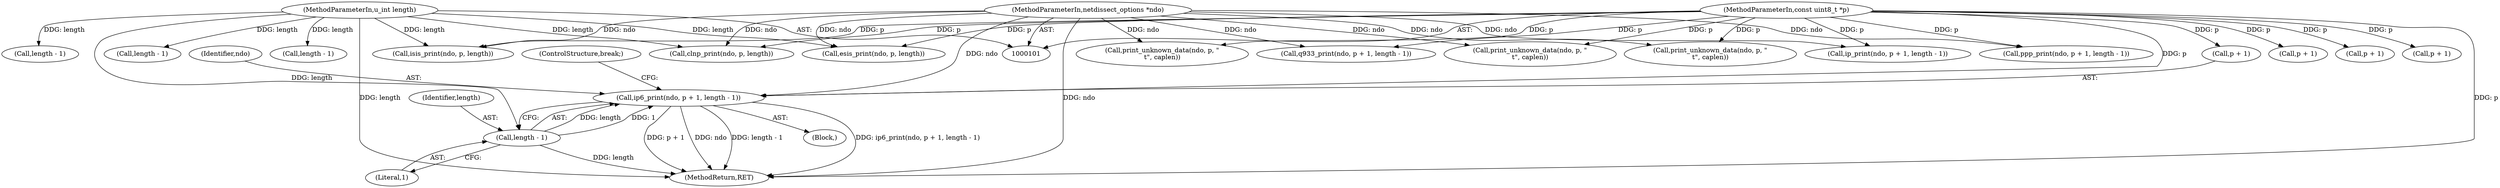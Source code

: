 digraph "1_tcpdump_1dcd10aceabbc03bf571ea32b892c522cbe923de_4@pointer" {
"1000206" [label="(Call,ip6_print(ndo, p + 1, length - 1))"];
"1000102" [label="(MethodParameterIn,netdissect_options *ndo)"];
"1000103" [label="(MethodParameterIn,const uint8_t *p)"];
"1000211" [label="(Call,length - 1)"];
"1000104" [label="(MethodParameterIn,u_int length)"];
"1000208" [label="(Call,p + 1)"];
"1000261" [label="(MethodReturn,RET)"];
"1000141" [label="(Call,clnp_print(ndo, p, length))"];
"1000216" [label="(Call,ppp_print(ndo, p + 1, length - 1))"];
"1000191" [label="(Call,length - 1)"];
"1000213" [label="(Literal,1)"];
"1000137" [label="(Block,)"];
"1000212" [label="(Identifier,length)"];
"1000207" [label="(Identifier,ndo)"];
"1000160" [label="(Call,isis_print(ndo, p, length))"];
"1000103" [label="(MethodParameterIn,const uint8_t *p)"];
"1000218" [label="(Call,p + 1)"];
"1000102" [label="(MethodParameterIn,netdissect_options *ndo)"];
"1000201" [label="(Call,length - 1)"];
"1000214" [label="(ControlStructure,break;)"];
"1000145" [label="(Call,print_unknown_data(ndo, p, \"\n\t\", caplen))"];
"1000164" [label="(Call,print_unknown_data(ndo, p, \"\n\t\", caplen))"];
"1000255" [label="(Call,print_unknown_data(ndo, p, \"\n\t\", caplen))"];
"1000206" [label="(Call,ip6_print(ndo, p + 1, length - 1))"];
"1000211" [label="(Call,length - 1)"];
"1000196" [label="(Call,ip_print(ndo, p + 1, length - 1))"];
"1000152" [label="(Call,esis_print(ndo, p, length))"];
"1000198" [label="(Call,p + 1)"];
"1000104" [label="(MethodParameterIn,u_int length)"];
"1000221" [label="(Call,length - 1)"];
"1000186" [label="(Call,q933_print(ndo, p + 1, length - 1))"];
"1000188" [label="(Call,p + 1)"];
"1000206" -> "1000137"  [label="AST: "];
"1000206" -> "1000211"  [label="CFG: "];
"1000207" -> "1000206"  [label="AST: "];
"1000208" -> "1000206"  [label="AST: "];
"1000211" -> "1000206"  [label="AST: "];
"1000214" -> "1000206"  [label="CFG: "];
"1000206" -> "1000261"  [label="DDG: length - 1"];
"1000206" -> "1000261"  [label="DDG: ip6_print(ndo, p + 1, length - 1)"];
"1000206" -> "1000261"  [label="DDG: p + 1"];
"1000206" -> "1000261"  [label="DDG: ndo"];
"1000102" -> "1000206"  [label="DDG: ndo"];
"1000103" -> "1000206"  [label="DDG: p"];
"1000211" -> "1000206"  [label="DDG: length"];
"1000211" -> "1000206"  [label="DDG: 1"];
"1000102" -> "1000101"  [label="AST: "];
"1000102" -> "1000261"  [label="DDG: ndo"];
"1000102" -> "1000141"  [label="DDG: ndo"];
"1000102" -> "1000145"  [label="DDG: ndo"];
"1000102" -> "1000152"  [label="DDG: ndo"];
"1000102" -> "1000160"  [label="DDG: ndo"];
"1000102" -> "1000164"  [label="DDG: ndo"];
"1000102" -> "1000186"  [label="DDG: ndo"];
"1000102" -> "1000196"  [label="DDG: ndo"];
"1000102" -> "1000216"  [label="DDG: ndo"];
"1000102" -> "1000255"  [label="DDG: ndo"];
"1000103" -> "1000101"  [label="AST: "];
"1000103" -> "1000261"  [label="DDG: p"];
"1000103" -> "1000141"  [label="DDG: p"];
"1000103" -> "1000145"  [label="DDG: p"];
"1000103" -> "1000152"  [label="DDG: p"];
"1000103" -> "1000160"  [label="DDG: p"];
"1000103" -> "1000164"  [label="DDG: p"];
"1000103" -> "1000186"  [label="DDG: p"];
"1000103" -> "1000188"  [label="DDG: p"];
"1000103" -> "1000196"  [label="DDG: p"];
"1000103" -> "1000198"  [label="DDG: p"];
"1000103" -> "1000208"  [label="DDG: p"];
"1000103" -> "1000216"  [label="DDG: p"];
"1000103" -> "1000218"  [label="DDG: p"];
"1000103" -> "1000255"  [label="DDG: p"];
"1000211" -> "1000213"  [label="CFG: "];
"1000212" -> "1000211"  [label="AST: "];
"1000213" -> "1000211"  [label="AST: "];
"1000211" -> "1000261"  [label="DDG: length"];
"1000104" -> "1000211"  [label="DDG: length"];
"1000104" -> "1000101"  [label="AST: "];
"1000104" -> "1000261"  [label="DDG: length"];
"1000104" -> "1000141"  [label="DDG: length"];
"1000104" -> "1000152"  [label="DDG: length"];
"1000104" -> "1000160"  [label="DDG: length"];
"1000104" -> "1000191"  [label="DDG: length"];
"1000104" -> "1000201"  [label="DDG: length"];
"1000104" -> "1000221"  [label="DDG: length"];
}
